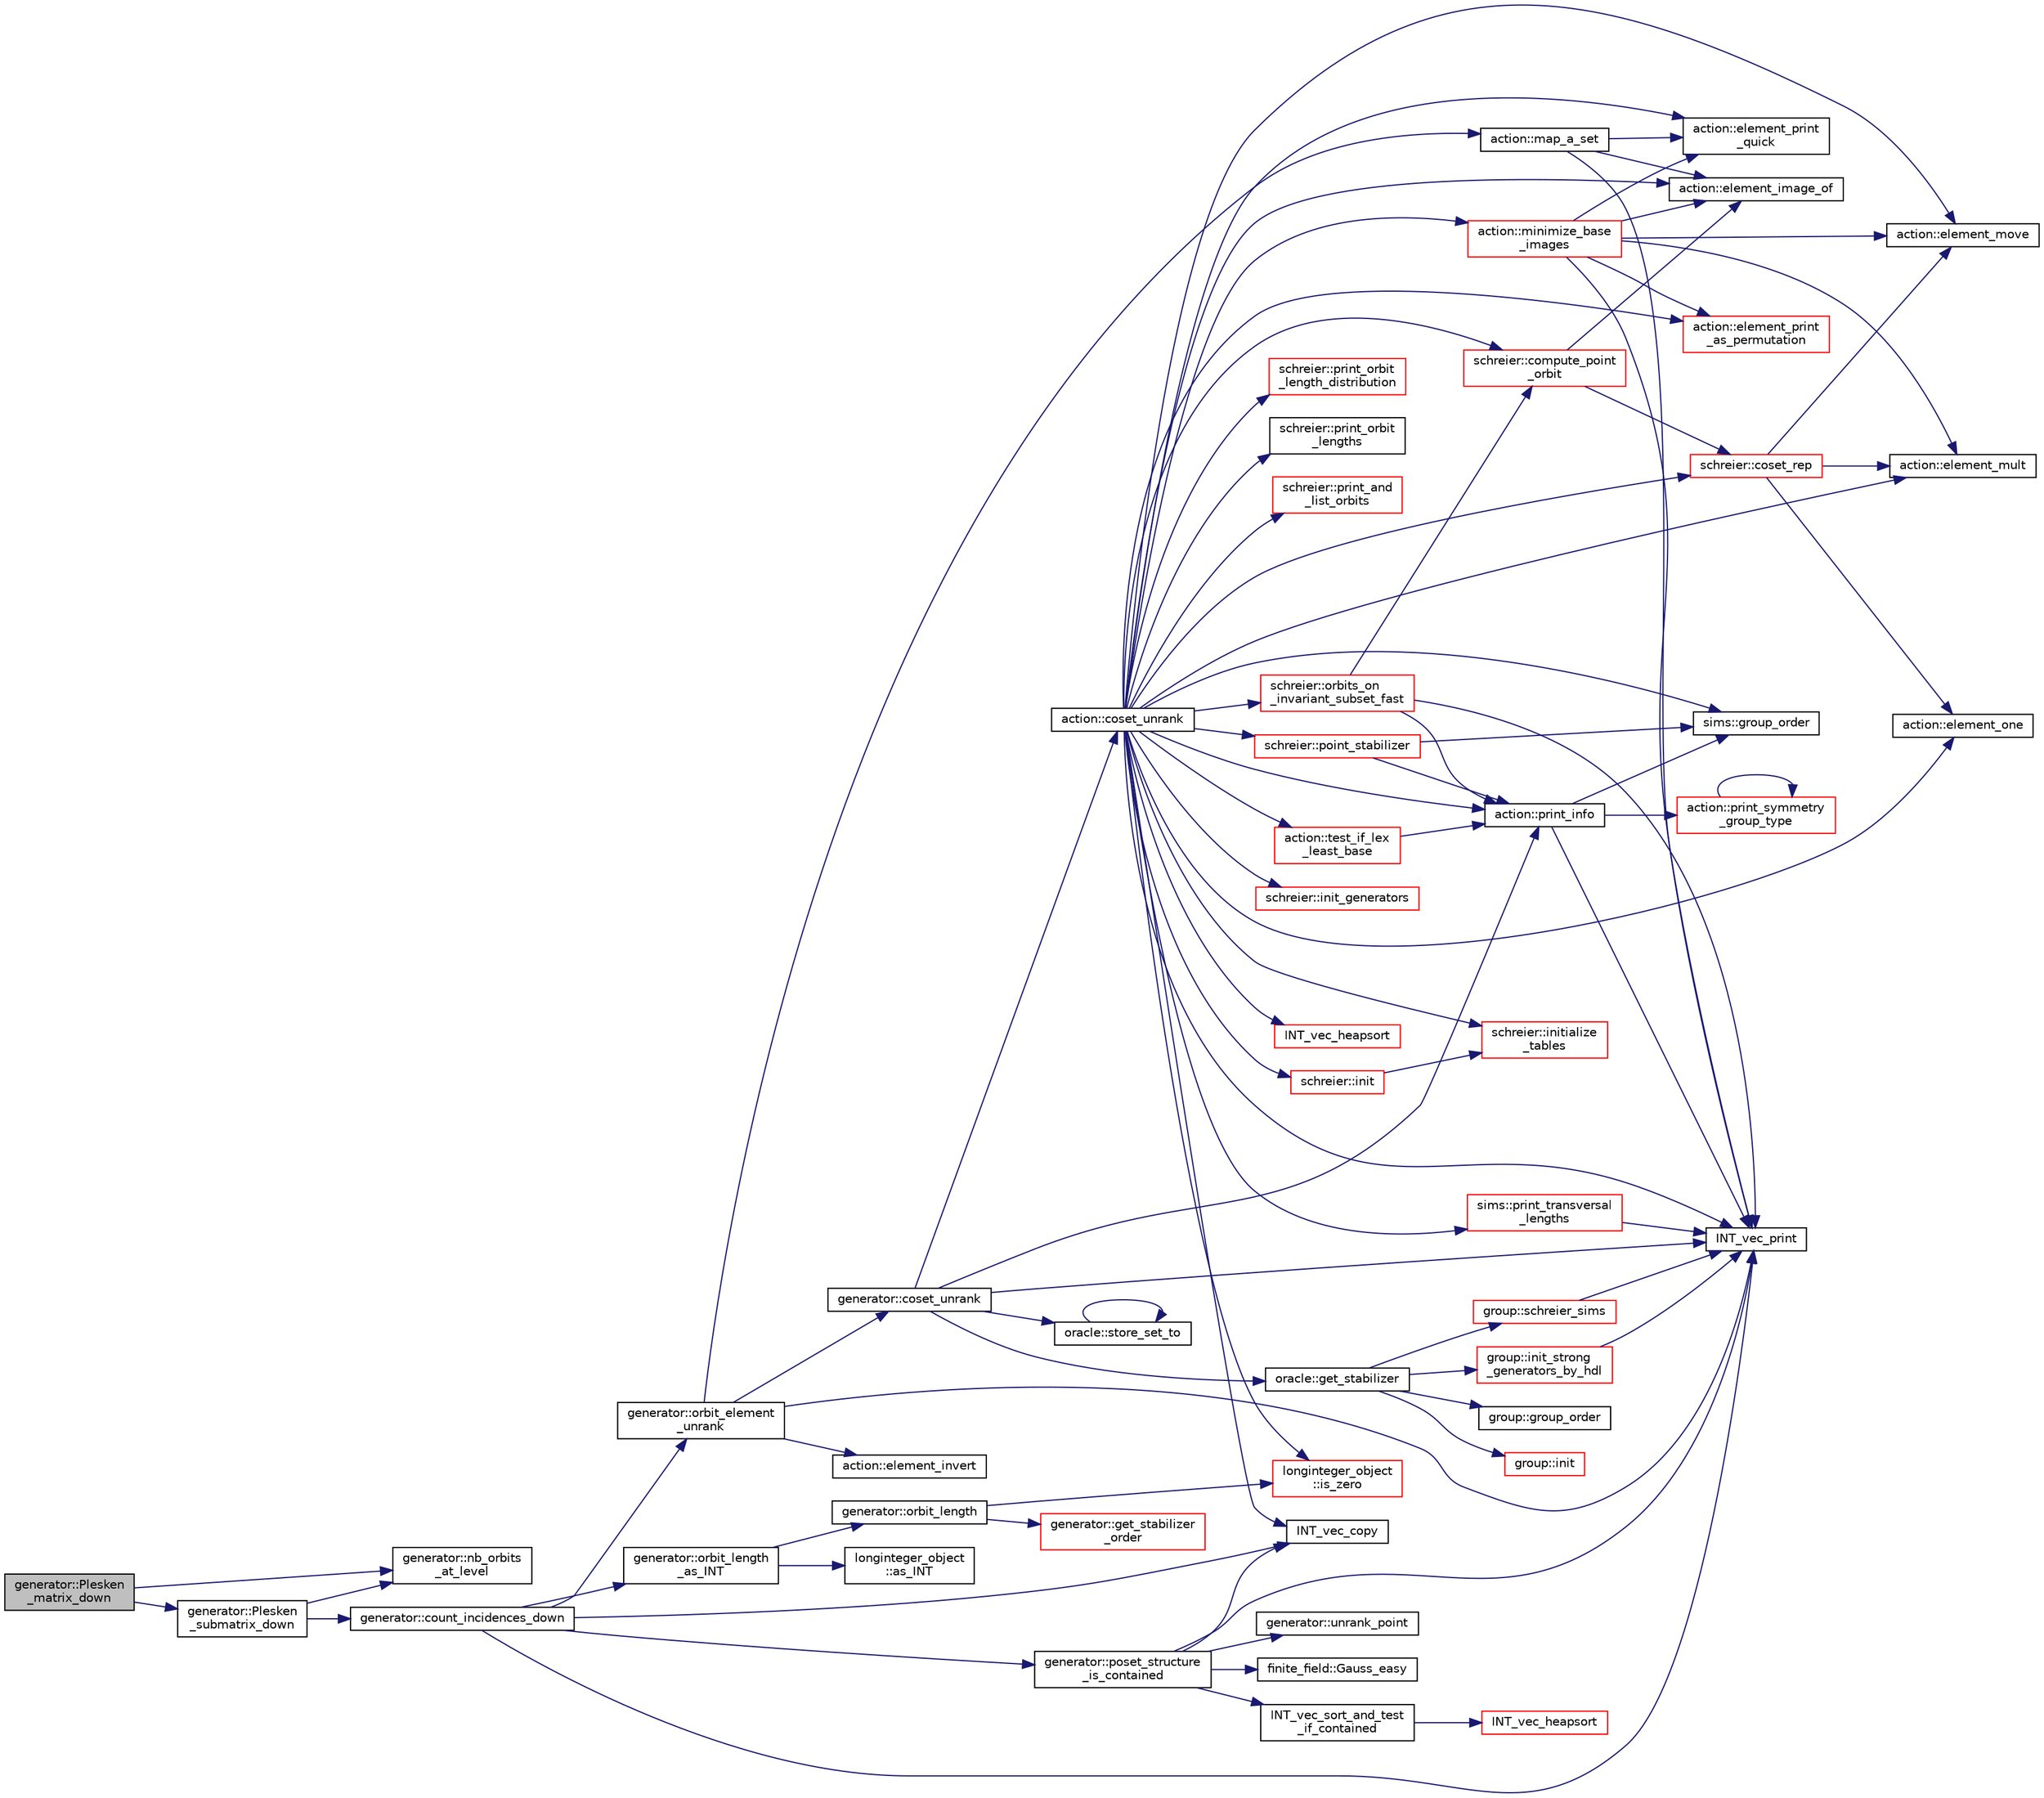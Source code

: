 digraph "generator::Plesken_matrix_down"
{
  edge [fontname="Helvetica",fontsize="10",labelfontname="Helvetica",labelfontsize="10"];
  node [fontname="Helvetica",fontsize="10",shape=record];
  rankdir="LR";
  Node15594 [label="generator::Plesken\l_matrix_down",height=0.2,width=0.4,color="black", fillcolor="grey75", style="filled", fontcolor="black"];
  Node15594 -> Node15595 [color="midnightblue",fontsize="10",style="solid",fontname="Helvetica"];
  Node15595 [label="generator::nb_orbits\l_at_level",height=0.2,width=0.4,color="black", fillcolor="white", style="filled",URL="$d7/d73/classgenerator.html#a020f3d8378448310d044a4a24fadf301"];
  Node15594 -> Node15596 [color="midnightblue",fontsize="10",style="solid",fontname="Helvetica"];
  Node15596 [label="generator::Plesken\l_submatrix_down",height=0.2,width=0.4,color="black", fillcolor="white", style="filled",URL="$d7/d73/classgenerator.html#a8671e3798fb19accfa92c41d7389a8eb"];
  Node15596 -> Node15595 [color="midnightblue",fontsize="10",style="solid",fontname="Helvetica"];
  Node15596 -> Node15597 [color="midnightblue",fontsize="10",style="solid",fontname="Helvetica"];
  Node15597 [label="generator::count_incidences_down",height=0.2,width=0.4,color="black", fillcolor="white", style="filled",URL="$d7/d73/classgenerator.html#aef9312d2eab8e5ff47228fc5cdab3262"];
  Node15597 -> Node15598 [color="midnightblue",fontsize="10",style="solid",fontname="Helvetica"];
  Node15598 [label="generator::orbit_element\l_unrank",height=0.2,width=0.4,color="black", fillcolor="white", style="filled",URL="$d7/d73/classgenerator.html#a26a8d0b1964170e19dcbd37fa0a4957f"];
  Node15598 -> Node15599 [color="midnightblue",fontsize="10",style="solid",fontname="Helvetica"];
  Node15599 [label="generator::coset_unrank",height=0.2,width=0.4,color="black", fillcolor="white", style="filled",URL="$d7/d73/classgenerator.html#a489f02ee804f130f666029a46020aaf6"];
  Node15599 -> Node15600 [color="midnightblue",fontsize="10",style="solid",fontname="Helvetica"];
  Node15600 [label="action::print_info",height=0.2,width=0.4,color="black", fillcolor="white", style="filled",URL="$d2/d86/classaction.html#a6f89e493e5c5a32e5c3b8963d438ce86"];
  Node15600 -> Node15601 [color="midnightblue",fontsize="10",style="solid",fontname="Helvetica"];
  Node15601 [label="action::print_symmetry\l_group_type",height=0.2,width=0.4,color="red", fillcolor="white", style="filled",URL="$d2/d86/classaction.html#aed811766c7e64fe2c853df8b0b67aa6e"];
  Node15601 -> Node15601 [color="midnightblue",fontsize="10",style="solid",fontname="Helvetica"];
  Node15600 -> Node15603 [color="midnightblue",fontsize="10",style="solid",fontname="Helvetica"];
  Node15603 [label="INT_vec_print",height=0.2,width=0.4,color="black", fillcolor="white", style="filled",URL="$df/dbf/sajeeb_8_c.html#a79a5901af0b47dd0d694109543c027fe"];
  Node15600 -> Node15604 [color="midnightblue",fontsize="10",style="solid",fontname="Helvetica"];
  Node15604 [label="sims::group_order",height=0.2,width=0.4,color="black", fillcolor="white", style="filled",URL="$d9/df3/classsims.html#aa442445175656570fa35febbe790efad"];
  Node15599 -> Node15605 [color="midnightblue",fontsize="10",style="solid",fontname="Helvetica"];
  Node15605 [label="oracle::store_set_to",height=0.2,width=0.4,color="black", fillcolor="white", style="filled",URL="$d7/da7/classoracle.html#a4489d03d342f31d1e64632ce4d0e700d"];
  Node15605 -> Node15605 [color="midnightblue",fontsize="10",style="solid",fontname="Helvetica"];
  Node15599 -> Node15603 [color="midnightblue",fontsize="10",style="solid",fontname="Helvetica"];
  Node15599 -> Node15606 [color="midnightblue",fontsize="10",style="solid",fontname="Helvetica"];
  Node15606 [label="oracle::get_stabilizer",height=0.2,width=0.4,color="black", fillcolor="white", style="filled",URL="$d7/da7/classoracle.html#a66344906577c7688e2e5f3d0c5748d2c"];
  Node15606 -> Node15607 [color="midnightblue",fontsize="10",style="solid",fontname="Helvetica"];
  Node15607 [label="group::init",height=0.2,width=0.4,color="red", fillcolor="white", style="filled",URL="$d1/db7/classgroup.html#a9f5de0500658e265332c7f62c0d3962d"];
  Node15606 -> Node15609 [color="midnightblue",fontsize="10",style="solid",fontname="Helvetica"];
  Node15609 [label="group::init_strong\l_generators_by_hdl",height=0.2,width=0.4,color="red", fillcolor="white", style="filled",URL="$d1/db7/classgroup.html#a65100d600cfb0955dae3582a2d6a2532"];
  Node15609 -> Node15603 [color="midnightblue",fontsize="10",style="solid",fontname="Helvetica"];
  Node15606 -> Node15616 [color="midnightblue",fontsize="10",style="solid",fontname="Helvetica"];
  Node15616 [label="group::schreier_sims",height=0.2,width=0.4,color="red", fillcolor="white", style="filled",URL="$d1/db7/classgroup.html#a224ed784f302897ca0c0e578446afa08"];
  Node15616 -> Node15603 [color="midnightblue",fontsize="10",style="solid",fontname="Helvetica"];
  Node15606 -> Node15632 [color="midnightblue",fontsize="10",style="solid",fontname="Helvetica"];
  Node15632 [label="group::group_order",height=0.2,width=0.4,color="black", fillcolor="white", style="filled",URL="$d1/db7/classgroup.html#a2d70bcf6a1495e7fb8e16ba7dfadb725"];
  Node15599 -> Node15633 [color="midnightblue",fontsize="10",style="solid",fontname="Helvetica"];
  Node15633 [label="action::coset_unrank",height=0.2,width=0.4,color="black", fillcolor="white", style="filled",URL="$d2/d86/classaction.html#aeabf488f671d4e77a8a892eb58d82b34"];
  Node15633 -> Node15600 [color="midnightblue",fontsize="10",style="solid",fontname="Helvetica"];
  Node15633 -> Node15604 [color="midnightblue",fontsize="10",style="solid",fontname="Helvetica"];
  Node15633 -> Node15634 [color="midnightblue",fontsize="10",style="solid",fontname="Helvetica"];
  Node15634 [label="action::test_if_lex\l_least_base",height=0.2,width=0.4,color="red", fillcolor="white", style="filled",URL="$d2/d86/classaction.html#afb63a2be19013fcf35337553d7c08eda"];
  Node15634 -> Node15600 [color="midnightblue",fontsize="10",style="solid",fontname="Helvetica"];
  Node15633 -> Node16108 [color="midnightblue",fontsize="10",style="solid",fontname="Helvetica"];
  Node16108 [label="sims::print_transversal\l_lengths",height=0.2,width=0.4,color="red", fillcolor="white", style="filled",URL="$d9/df3/classsims.html#a122d9276cad4b4fbb8ea6f7831d43020"];
  Node16108 -> Node15603 [color="midnightblue",fontsize="10",style="solid",fontname="Helvetica"];
  Node15633 -> Node16110 [color="midnightblue",fontsize="10",style="solid",fontname="Helvetica"];
  Node16110 [label="schreier::init",height=0.2,width=0.4,color="red", fillcolor="white", style="filled",URL="$d3/dd6/classschreier.html#a7443bebde2aa08acae16c0ff29c9abcf"];
  Node16110 -> Node16111 [color="midnightblue",fontsize="10",style="solid",fontname="Helvetica"];
  Node16111 [label="schreier::initialize\l_tables",height=0.2,width=0.4,color="red", fillcolor="white", style="filled",URL="$d3/dd6/classschreier.html#acccc16670f88b14ddc69856cd5c0b36d"];
  Node15633 -> Node16111 [color="midnightblue",fontsize="10",style="solid",fontname="Helvetica"];
  Node15633 -> Node16113 [color="midnightblue",fontsize="10",style="solid",fontname="Helvetica"];
  Node16113 [label="schreier::init_generators",height=0.2,width=0.4,color="red", fillcolor="white", style="filled",URL="$d3/dd6/classschreier.html#a04fd581636085a7414e1b5d1004e44e0"];
  Node15633 -> Node15624 [color="midnightblue",fontsize="10",style="solid",fontname="Helvetica"];
  Node15624 [label="action::element_print\l_quick",height=0.2,width=0.4,color="black", fillcolor="white", style="filled",URL="$d2/d86/classaction.html#a4844680cf6750396f76494a28655265b"];
  Node15633 -> Node15645 [color="midnightblue",fontsize="10",style="solid",fontname="Helvetica"];
  Node15645 [label="action::element_one",height=0.2,width=0.4,color="black", fillcolor="white", style="filled",URL="$d2/d86/classaction.html#a780a105daf04d6d1fe7e2f63b3c88e3b"];
  Node15633 -> Node15683 [color="midnightblue",fontsize="10",style="solid",fontname="Helvetica"];
  Node15683 [label="INT_vec_copy",height=0.2,width=0.4,color="black", fillcolor="white", style="filled",URL="$df/dbf/sajeeb_8_c.html#ac2d875e27e009af6ec04d17254d11075"];
  Node15633 -> Node15995 [color="midnightblue",fontsize="10",style="solid",fontname="Helvetica"];
  Node15995 [label="INT_vec_heapsort",height=0.2,width=0.4,color="red", fillcolor="white", style="filled",URL="$d5/de2/foundations_2data__structures_2data__structures_8h.html#a3590ad9987f801fbfc94634300182f39"];
  Node15633 -> Node15603 [color="midnightblue",fontsize="10",style="solid",fontname="Helvetica"];
  Node15633 -> Node16114 [color="midnightblue",fontsize="10",style="solid",fontname="Helvetica"];
  Node16114 [label="schreier::compute_point\l_orbit",height=0.2,width=0.4,color="red", fillcolor="white", style="filled",URL="$d3/dd6/classschreier.html#a429138e463c8c25dddd8557340ed9edd"];
  Node16114 -> Node16118 [color="midnightblue",fontsize="10",style="solid",fontname="Helvetica"];
  Node16118 [label="schreier::coset_rep",height=0.2,width=0.4,color="red", fillcolor="white", style="filled",URL="$d3/dd6/classschreier.html#a7889b8702372092df4fd05150ee8fdda"];
  Node16118 -> Node15649 [color="midnightblue",fontsize="10",style="solid",fontname="Helvetica"];
  Node15649 [label="action::element_mult",height=0.2,width=0.4,color="black", fillcolor="white", style="filled",URL="$d2/d86/classaction.html#ae9e36b2cae1f0f7bd7144097fa9a34b3"];
  Node16118 -> Node15650 [color="midnightblue",fontsize="10",style="solid",fontname="Helvetica"];
  Node15650 [label="action::element_move",height=0.2,width=0.4,color="black", fillcolor="white", style="filled",URL="$d2/d86/classaction.html#a550947491bbb534d3d7951f50198a874"];
  Node16118 -> Node15645 [color="midnightblue",fontsize="10",style="solid",fontname="Helvetica"];
  Node16114 -> Node15630 [color="midnightblue",fontsize="10",style="solid",fontname="Helvetica"];
  Node15630 [label="action::element_image_of",height=0.2,width=0.4,color="black", fillcolor="white", style="filled",URL="$d2/d86/classaction.html#ae09559d4537a048fc860f8a74a31393d"];
  Node15633 -> Node16119 [color="midnightblue",fontsize="10",style="solid",fontname="Helvetica"];
  Node16119 [label="schreier::orbits_on\l_invariant_subset_fast",height=0.2,width=0.4,color="red", fillcolor="white", style="filled",URL="$d3/dd6/classschreier.html#ada89df0b995b15f149a9aa3b2f571861"];
  Node16119 -> Node15600 [color="midnightblue",fontsize="10",style="solid",fontname="Helvetica"];
  Node16119 -> Node16114 [color="midnightblue",fontsize="10",style="solid",fontname="Helvetica"];
  Node16119 -> Node15603 [color="midnightblue",fontsize="10",style="solid",fontname="Helvetica"];
  Node15633 -> Node16121 [color="midnightblue",fontsize="10",style="solid",fontname="Helvetica"];
  Node16121 [label="schreier::print_orbit\l_length_distribution",height=0.2,width=0.4,color="red", fillcolor="white", style="filled",URL="$d3/dd6/classschreier.html#a0464626aa62056d355b34898518c4589"];
  Node15633 -> Node16124 [color="midnightblue",fontsize="10",style="solid",fontname="Helvetica"];
  Node16124 [label="schreier::print_orbit\l_lengths",height=0.2,width=0.4,color="black", fillcolor="white", style="filled",URL="$d3/dd6/classschreier.html#a8c7409ed71c0d8f234555eec3bc028a3"];
  Node15633 -> Node16125 [color="midnightblue",fontsize="10",style="solid",fontname="Helvetica"];
  Node16125 [label="schreier::print_and\l_list_orbits",height=0.2,width=0.4,color="red", fillcolor="white", style="filled",URL="$d3/dd6/classschreier.html#a601f9c08d5a6f37f849d22fa4e89d892"];
  Node15633 -> Node16126 [color="midnightblue",fontsize="10",style="solid",fontname="Helvetica"];
  Node16126 [label="longinteger_object\l::is_zero",height=0.2,width=0.4,color="red", fillcolor="white", style="filled",URL="$dd/d7e/classlonginteger__object.html#a0946732d08e5180a00480f4c40667101"];
  Node15633 -> Node16118 [color="midnightblue",fontsize="10",style="solid",fontname="Helvetica"];
  Node15633 -> Node15650 [color="midnightblue",fontsize="10",style="solid",fontname="Helvetica"];
  Node15633 -> Node15989 [color="midnightblue",fontsize="10",style="solid",fontname="Helvetica"];
  Node15989 [label="action::element_print\l_as_permutation",height=0.2,width=0.4,color="red", fillcolor="white", style="filled",URL="$d2/d86/classaction.html#a2975618a8203187b688a67c947150bb8"];
  Node15633 -> Node16128 [color="midnightblue",fontsize="10",style="solid",fontname="Helvetica"];
  Node16128 [label="action::minimize_base\l_images",height=0.2,width=0.4,color="red", fillcolor="white", style="filled",URL="$d2/d86/classaction.html#a93d3f510f8678d02b8f246863b542317"];
  Node16128 -> Node15650 [color="midnightblue",fontsize="10",style="solid",fontname="Helvetica"];
  Node16128 -> Node15630 [color="midnightblue",fontsize="10",style="solid",fontname="Helvetica"];
  Node16128 -> Node15624 [color="midnightblue",fontsize="10",style="solid",fontname="Helvetica"];
  Node16128 -> Node15989 [color="midnightblue",fontsize="10",style="solid",fontname="Helvetica"];
  Node16128 -> Node15649 [color="midnightblue",fontsize="10",style="solid",fontname="Helvetica"];
  Node16128 -> Node15603 [color="midnightblue",fontsize="10",style="solid",fontname="Helvetica"];
  Node15633 -> Node15630 [color="midnightblue",fontsize="10",style="solid",fontname="Helvetica"];
  Node15633 -> Node16131 [color="midnightblue",fontsize="10",style="solid",fontname="Helvetica"];
  Node16131 [label="schreier::point_stabilizer",height=0.2,width=0.4,color="red", fillcolor="white", style="filled",URL="$d3/dd6/classschreier.html#a976a31dfe3238284d96fc200532c7077"];
  Node16131 -> Node15600 [color="midnightblue",fontsize="10",style="solid",fontname="Helvetica"];
  Node16131 -> Node15604 [color="midnightblue",fontsize="10",style="solid",fontname="Helvetica"];
  Node15633 -> Node15649 [color="midnightblue",fontsize="10",style="solid",fontname="Helvetica"];
  Node15598 -> Node15662 [color="midnightblue",fontsize="10",style="solid",fontname="Helvetica"];
  Node15662 [label="action::element_invert",height=0.2,width=0.4,color="black", fillcolor="white", style="filled",URL="$d2/d86/classaction.html#aa4bd01e338497714586636751fcef436"];
  Node15598 -> Node16000 [color="midnightblue",fontsize="10",style="solid",fontname="Helvetica"];
  Node16000 [label="action::map_a_set",height=0.2,width=0.4,color="black", fillcolor="white", style="filled",URL="$d2/d86/classaction.html#a600e542e5aeca2a46f18110e027947e0"];
  Node16000 -> Node15624 [color="midnightblue",fontsize="10",style="solid",fontname="Helvetica"];
  Node16000 -> Node15603 [color="midnightblue",fontsize="10",style="solid",fontname="Helvetica"];
  Node16000 -> Node15630 [color="midnightblue",fontsize="10",style="solid",fontname="Helvetica"];
  Node15598 -> Node15603 [color="midnightblue",fontsize="10",style="solid",fontname="Helvetica"];
  Node15597 -> Node16145 [color="midnightblue",fontsize="10",style="solid",fontname="Helvetica"];
  Node16145 [label="generator::orbit_length\l_as_INT",height=0.2,width=0.4,color="black", fillcolor="white", style="filled",URL="$d7/d73/classgenerator.html#aecb478b303fd91af6a914f541906da39"];
  Node16145 -> Node16146 [color="midnightblue",fontsize="10",style="solid",fontname="Helvetica"];
  Node16146 [label="generator::orbit_length",height=0.2,width=0.4,color="black", fillcolor="white", style="filled",URL="$d7/d73/classgenerator.html#a38a102d644c03c18ad901f1a815a7f6c"];
  Node16146 -> Node16147 [color="midnightblue",fontsize="10",style="solid",fontname="Helvetica"];
  Node16147 [label="generator::get_stabilizer\l_order",height=0.2,width=0.4,color="red", fillcolor="white", style="filled",URL="$d7/d73/classgenerator.html#a2a03fc974c76e47e999f3abc99e6b81d"];
  Node16146 -> Node16126 [color="midnightblue",fontsize="10",style="solid",fontname="Helvetica"];
  Node16145 -> Node15663 [color="midnightblue",fontsize="10",style="solid",fontname="Helvetica"];
  Node15663 [label="longinteger_object\l::as_INT",height=0.2,width=0.4,color="black", fillcolor="white", style="filled",URL="$dd/d7e/classlonginteger__object.html#afb992d4679a6741acc63c8bcba27971e"];
  Node15597 -> Node15603 [color="midnightblue",fontsize="10",style="solid",fontname="Helvetica"];
  Node15597 -> Node15683 [color="midnightblue",fontsize="10",style="solid",fontname="Helvetica"];
  Node15597 -> Node16148 [color="midnightblue",fontsize="10",style="solid",fontname="Helvetica"];
  Node16148 [label="generator::poset_structure\l_is_contained",height=0.2,width=0.4,color="black", fillcolor="white", style="filled",URL="$d7/d73/classgenerator.html#a7744526e5820dc107488bbf0aa10a1db"];
  Node16148 -> Node15603 [color="midnightblue",fontsize="10",style="solid",fontname="Helvetica"];
  Node16148 -> Node16149 [color="midnightblue",fontsize="10",style="solid",fontname="Helvetica"];
  Node16149 [label="generator::unrank_point",height=0.2,width=0.4,color="black", fillcolor="white", style="filled",URL="$d7/d73/classgenerator.html#ad8842983b197430759b0588712c26693"];
  Node16148 -> Node15719 [color="midnightblue",fontsize="10",style="solid",fontname="Helvetica"];
  Node15719 [label="finite_field::Gauss_easy",height=0.2,width=0.4,color="black", fillcolor="white", style="filled",URL="$df/d5a/classfinite__field.html#a32761bf6c4a41f24b7193352127db8e7"];
  Node16148 -> Node15683 [color="midnightblue",fontsize="10",style="solid",fontname="Helvetica"];
  Node16148 -> Node16150 [color="midnightblue",fontsize="10",style="solid",fontname="Helvetica"];
  Node16150 [label="INT_vec_sort_and_test\l_if_contained",height=0.2,width=0.4,color="black", fillcolor="white", style="filled",URL="$d5/de2/foundations_2data__structures_2data__structures_8h.html#aa8b6dcb22480872d7cc0f7d2354026af"];
  Node16150 -> Node16151 [color="midnightblue",fontsize="10",style="solid",fontname="Helvetica"];
  Node16151 [label="INT_vec_heapsort",height=0.2,width=0.4,color="red", fillcolor="white", style="filled",URL="$d4/dd7/sorting_8_c.html#a3590ad9987f801fbfc94634300182f39"];
}
